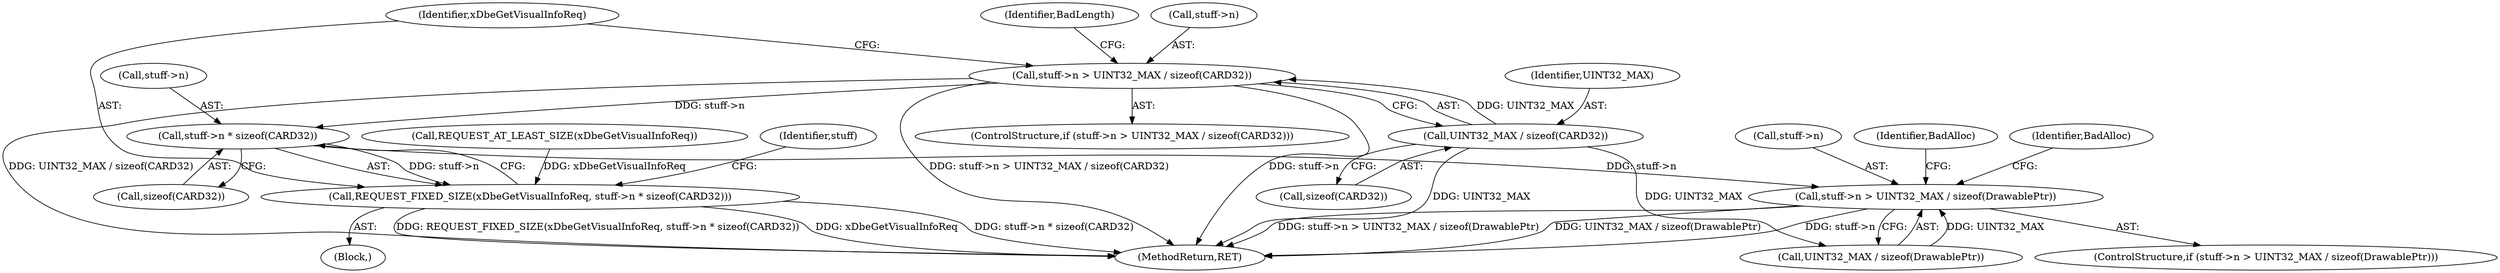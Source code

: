 digraph "0_xserver_4ca68b878e851e2136c234f40a25008297d8d831@API" {
"1000136" [label="(Call,stuff->n * sizeof(CARD32))"];
"1000124" [label="(Call,stuff->n > UINT32_MAX / sizeof(CARD32))"];
"1000128" [label="(Call,UINT32_MAX / sizeof(CARD32))"];
"1000134" [label="(Call,REQUEST_FIXED_SIZE(xDbeGetVisualInfoReq, stuff->n * sizeof(CARD32)))"];
"1000143" [label="(Call,stuff->n > UINT32_MAX / sizeof(DrawablePtr))"];
"1000137" [label="(Call,stuff->n)"];
"1000124" [label="(Call,stuff->n > UINT32_MAX / sizeof(CARD32))"];
"1000121" [label="(Call,REQUEST_AT_LEAST_SIZE(xDbeGetVisualInfoReq))"];
"1000147" [label="(Call,UINT32_MAX / sizeof(DrawablePtr))"];
"1000129" [label="(Identifier,UINT32_MAX)"];
"1000152" [label="(Identifier,BadAlloc)"];
"1000125" [label="(Call,stuff->n)"];
"1000143" [label="(Call,stuff->n > UINT32_MAX / sizeof(DrawablePtr))"];
"1000136" [label="(Call,stuff->n * sizeof(CARD32))"];
"1000104" [label="(Block,)"];
"1000128" [label="(Call,UINT32_MAX / sizeof(CARD32))"];
"1000123" [label="(ControlStructure,if (stuff->n > UINT32_MAX / sizeof(CARD32)))"];
"1000133" [label="(Identifier,BadLength)"];
"1000155" [label="(MethodReturn,RET)"];
"1000134" [label="(Call,REQUEST_FIXED_SIZE(xDbeGetVisualInfoReq, stuff->n * sizeof(CARD32)))"];
"1000145" [label="(Identifier,stuff)"];
"1000140" [label="(Call,sizeof(CARD32))"];
"1000154" [label="(Identifier,BadAlloc)"];
"1000142" [label="(ControlStructure,if (stuff->n > UINT32_MAX / sizeof(DrawablePtr)))"];
"1000135" [label="(Identifier,xDbeGetVisualInfoReq)"];
"1000144" [label="(Call,stuff->n)"];
"1000130" [label="(Call,sizeof(CARD32))"];
"1000136" -> "1000134"  [label="AST: "];
"1000136" -> "1000140"  [label="CFG: "];
"1000137" -> "1000136"  [label="AST: "];
"1000140" -> "1000136"  [label="AST: "];
"1000134" -> "1000136"  [label="CFG: "];
"1000136" -> "1000134"  [label="DDG: stuff->n"];
"1000124" -> "1000136"  [label="DDG: stuff->n"];
"1000136" -> "1000143"  [label="DDG: stuff->n"];
"1000124" -> "1000123"  [label="AST: "];
"1000124" -> "1000128"  [label="CFG: "];
"1000125" -> "1000124"  [label="AST: "];
"1000128" -> "1000124"  [label="AST: "];
"1000133" -> "1000124"  [label="CFG: "];
"1000135" -> "1000124"  [label="CFG: "];
"1000124" -> "1000155"  [label="DDG: stuff->n"];
"1000124" -> "1000155"  [label="DDG: UINT32_MAX / sizeof(CARD32)"];
"1000124" -> "1000155"  [label="DDG: stuff->n > UINT32_MAX / sizeof(CARD32)"];
"1000128" -> "1000124"  [label="DDG: UINT32_MAX"];
"1000128" -> "1000130"  [label="CFG: "];
"1000129" -> "1000128"  [label="AST: "];
"1000130" -> "1000128"  [label="AST: "];
"1000128" -> "1000155"  [label="DDG: UINT32_MAX"];
"1000128" -> "1000147"  [label="DDG: UINT32_MAX"];
"1000134" -> "1000104"  [label="AST: "];
"1000135" -> "1000134"  [label="AST: "];
"1000145" -> "1000134"  [label="CFG: "];
"1000134" -> "1000155"  [label="DDG: REQUEST_FIXED_SIZE(xDbeGetVisualInfoReq, stuff->n * sizeof(CARD32))"];
"1000134" -> "1000155"  [label="DDG: xDbeGetVisualInfoReq"];
"1000134" -> "1000155"  [label="DDG: stuff->n * sizeof(CARD32)"];
"1000121" -> "1000134"  [label="DDG: xDbeGetVisualInfoReq"];
"1000143" -> "1000142"  [label="AST: "];
"1000143" -> "1000147"  [label="CFG: "];
"1000144" -> "1000143"  [label="AST: "];
"1000147" -> "1000143"  [label="AST: "];
"1000152" -> "1000143"  [label="CFG: "];
"1000154" -> "1000143"  [label="CFG: "];
"1000143" -> "1000155"  [label="DDG: stuff->n"];
"1000143" -> "1000155"  [label="DDG: stuff->n > UINT32_MAX / sizeof(DrawablePtr)"];
"1000143" -> "1000155"  [label="DDG: UINT32_MAX / sizeof(DrawablePtr)"];
"1000147" -> "1000143"  [label="DDG: UINT32_MAX"];
}
